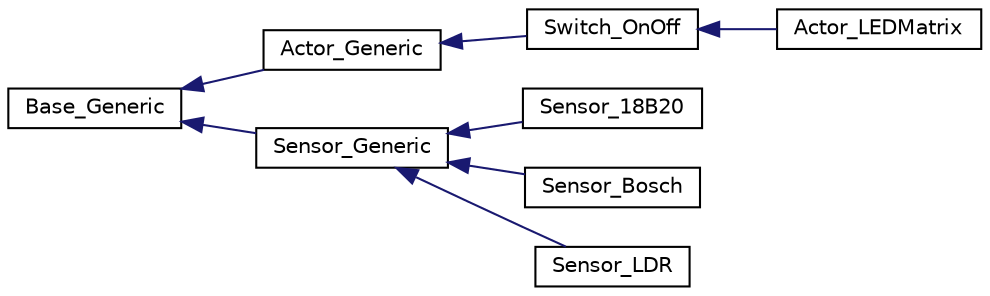 digraph "Graphical Class Hierarchy"
{
 // LATEX_PDF_SIZE
  edge [fontname="Helvetica",fontsize="10",labelfontname="Helvetica",labelfontsize="10"];
  node [fontname="Helvetica",fontsize="10",shape=record];
  rankdir="LR";
  Node0 [label="Base_Generic",height=0.2,width=0.4,color="black", fillcolor="white", style="filled",URL="$class_base___generic.html",tooltip="Ein generisches Objekt für einen Sensor. Nicht zum Einbau bestimmt, sondern nur als Vererbungsobjekt...."];
  Node0 -> Node1 [dir="back",color="midnightblue",fontsize="10",style="solid",fontname="Helvetica"];
  Node1 [label="Actor_Generic",height=0.2,width=0.4,color="black", fillcolor="white", style="filled",URL="$class_actor___generic.html",tooltip="Ein generisches Objekt für einen Actor. Nicht zum Einbau bestimmt, sondern nur als Vererbungsobjekt...."];
  Node1 -> Node2 [dir="back",color="midnightblue",fontsize="10",style="solid",fontname="Helvetica"];
  Node2 [label="Switch_OnOff",height=0.2,width=0.4,color="black", fillcolor="white", style="filled",URL="$class_switch___on_off.html",tooltip="Ein abgeleitetes Objekt für einen Ein-Aus Schalter.  Der Schalter reagiert nur wenn es in der set Fun..."];
  Node2 -> Node3 [dir="back",color="midnightblue",fontsize="10",style="solid",fontname="Helvetica"];
  Node3 [label="Actor_LEDMatrix",height=0.2,width=0.4,color="black", fillcolor="white", style="filled",URL="$class_actor___l_e_d_matrix.html",tooltip="Ein abgeleitetes Objekt für eine eine LED Matrix.  Benötigt: https://github.com/wilmsn/LED_Matrix als..."];
  Node0 -> Node4 [dir="back",color="midnightblue",fontsize="10",style="solid",fontname="Helvetica"];
  Node4 [label="Sensor_Generic",height=0.2,width=0.4,color="black", fillcolor="white", style="filled",URL="$class_sensor___generic.html",tooltip="Ein generisches Objekt für einen Sensor. Nicht zum Einbau bestimmt, sondern nur als Vererbungsobjekt...."];
  Node4 -> Node5 [dir="back",color="midnightblue",fontsize="10",style="solid",fontname="Helvetica"];
  Node5 [label="Sensor_18B20",height=0.2,width=0.4,color="black", fillcolor="white", style="filled",URL="$class_sensor__18_b20.html",tooltip="Ein abgeleitetes Objekt für einen 18B20 Sensor.  Benötigt: OneWire und DallasTemperature als Gerätetr..."];
  Node4 -> Node6 [dir="back",color="midnightblue",fontsize="10",style="solid",fontname="Helvetica"];
  Node6 [label="Sensor_Bosch",height=0.2,width=0.4,color="black", fillcolor="white", style="filled",URL="$class_sensor___bosch.html",tooltip="Ein abgeleitetes Objekt für einen Bosch Sensor.  Benötigt: https://github.com/wilmsn/BMX_sensor als G..."];
  Node4 -> Node7 [dir="back",color="midnightblue",fontsize="10",style="solid",fontname="Helvetica"];
  Node7 [label="Sensor_LDR",height=0.2,width=0.4,color="black", fillcolor="white", style="filled",URL="$class_sensor___l_d_r.html",tooltip="Ein abgeleitetes Objekt um einen LDR auszulesen  Achtung: Da der analoge Eingang hier genutzt wird mu..."];
}

